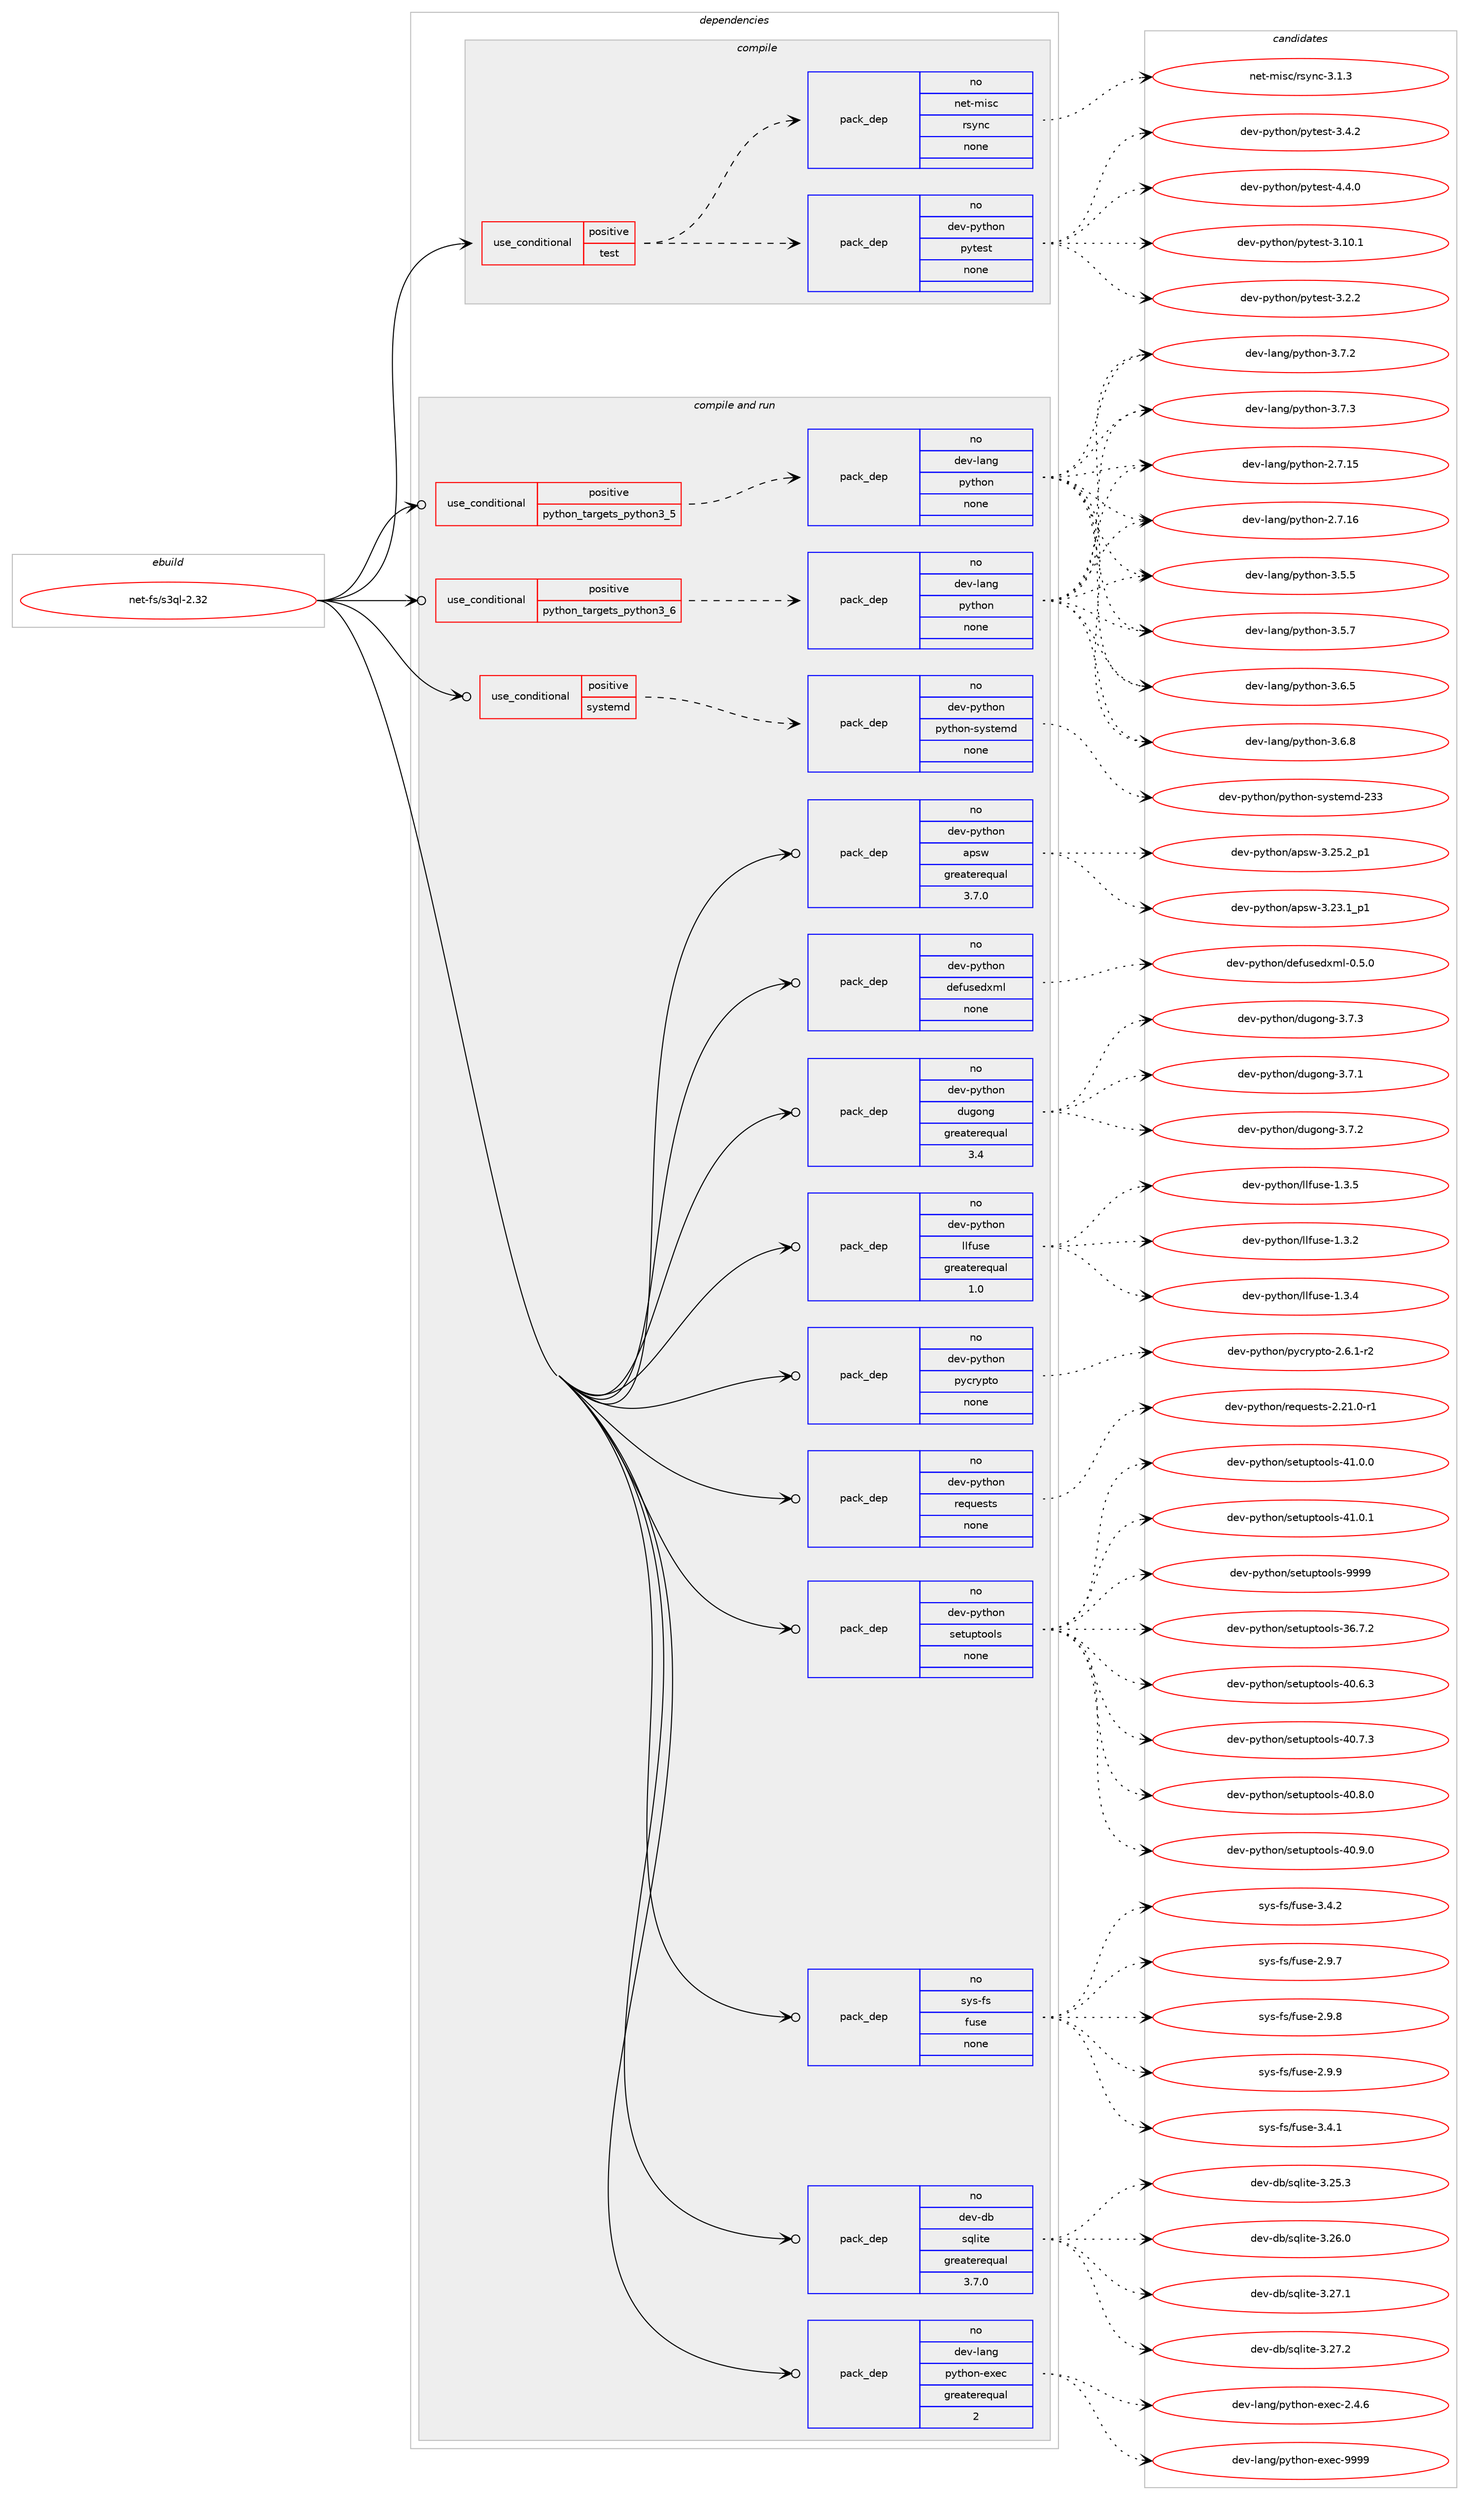 digraph prolog {

# *************
# Graph options
# *************

newrank=true;
concentrate=true;
compound=true;
graph [rankdir=LR,fontname=Helvetica,fontsize=10,ranksep=1.5];#, ranksep=2.5, nodesep=0.2];
edge  [arrowhead=vee];
node  [fontname=Helvetica,fontsize=10];

# **********
# The ebuild
# **********

subgraph cluster_leftcol {
color=gray;
rank=same;
label=<<i>ebuild</i>>;
id [label="net-fs/s3ql-2.32", color=red, width=4, href="../net-fs/s3ql-2.32.svg"];
}

# ****************
# The dependencies
# ****************

subgraph cluster_midcol {
color=gray;
label=<<i>dependencies</i>>;
subgraph cluster_compile {
fillcolor="#eeeeee";
style=filled;
label=<<i>compile</i>>;
subgraph cond294 {
dependency1668 [label=<<TABLE BORDER="0" CELLBORDER="1" CELLSPACING="0" CELLPADDING="4"><TR><TD ROWSPAN="3" CELLPADDING="10">use_conditional</TD></TR><TR><TD>positive</TD></TR><TR><TD>test</TD></TR></TABLE>>, shape=none, color=red];
subgraph pack1346 {
dependency1669 [label=<<TABLE BORDER="0" CELLBORDER="1" CELLSPACING="0" CELLPADDING="4" WIDTH="220"><TR><TD ROWSPAN="6" CELLPADDING="30">pack_dep</TD></TR><TR><TD WIDTH="110">no</TD></TR><TR><TD>dev-python</TD></TR><TR><TD>pytest</TD></TR><TR><TD>none</TD></TR><TR><TD></TD></TR></TABLE>>, shape=none, color=blue];
}
dependency1668:e -> dependency1669:w [weight=20,style="dashed",arrowhead="vee"];
subgraph pack1347 {
dependency1670 [label=<<TABLE BORDER="0" CELLBORDER="1" CELLSPACING="0" CELLPADDING="4" WIDTH="220"><TR><TD ROWSPAN="6" CELLPADDING="30">pack_dep</TD></TR><TR><TD WIDTH="110">no</TD></TR><TR><TD>net-misc</TD></TR><TR><TD>rsync</TD></TR><TR><TD>none</TD></TR><TR><TD></TD></TR></TABLE>>, shape=none, color=blue];
}
dependency1668:e -> dependency1670:w [weight=20,style="dashed",arrowhead="vee"];
}
id:e -> dependency1668:w [weight=20,style="solid",arrowhead="vee"];
}
subgraph cluster_compileandrun {
fillcolor="#eeeeee";
style=filled;
label=<<i>compile and run</i>>;
subgraph cond295 {
dependency1671 [label=<<TABLE BORDER="0" CELLBORDER="1" CELLSPACING="0" CELLPADDING="4"><TR><TD ROWSPAN="3" CELLPADDING="10">use_conditional</TD></TR><TR><TD>positive</TD></TR><TR><TD>python_targets_python3_5</TD></TR></TABLE>>, shape=none, color=red];
subgraph pack1348 {
dependency1672 [label=<<TABLE BORDER="0" CELLBORDER="1" CELLSPACING="0" CELLPADDING="4" WIDTH="220"><TR><TD ROWSPAN="6" CELLPADDING="30">pack_dep</TD></TR><TR><TD WIDTH="110">no</TD></TR><TR><TD>dev-lang</TD></TR><TR><TD>python</TD></TR><TR><TD>none</TD></TR><TR><TD></TD></TR></TABLE>>, shape=none, color=blue];
}
dependency1671:e -> dependency1672:w [weight=20,style="dashed",arrowhead="vee"];
}
id:e -> dependency1671:w [weight=20,style="solid",arrowhead="odotvee"];
subgraph cond296 {
dependency1673 [label=<<TABLE BORDER="0" CELLBORDER="1" CELLSPACING="0" CELLPADDING="4"><TR><TD ROWSPAN="3" CELLPADDING="10">use_conditional</TD></TR><TR><TD>positive</TD></TR><TR><TD>python_targets_python3_6</TD></TR></TABLE>>, shape=none, color=red];
subgraph pack1349 {
dependency1674 [label=<<TABLE BORDER="0" CELLBORDER="1" CELLSPACING="0" CELLPADDING="4" WIDTH="220"><TR><TD ROWSPAN="6" CELLPADDING="30">pack_dep</TD></TR><TR><TD WIDTH="110">no</TD></TR><TR><TD>dev-lang</TD></TR><TR><TD>python</TD></TR><TR><TD>none</TD></TR><TR><TD></TD></TR></TABLE>>, shape=none, color=blue];
}
dependency1673:e -> dependency1674:w [weight=20,style="dashed",arrowhead="vee"];
}
id:e -> dependency1673:w [weight=20,style="solid",arrowhead="odotvee"];
subgraph cond297 {
dependency1675 [label=<<TABLE BORDER="0" CELLBORDER="1" CELLSPACING="0" CELLPADDING="4"><TR><TD ROWSPAN="3" CELLPADDING="10">use_conditional</TD></TR><TR><TD>positive</TD></TR><TR><TD>systemd</TD></TR></TABLE>>, shape=none, color=red];
subgraph pack1350 {
dependency1676 [label=<<TABLE BORDER="0" CELLBORDER="1" CELLSPACING="0" CELLPADDING="4" WIDTH="220"><TR><TD ROWSPAN="6" CELLPADDING="30">pack_dep</TD></TR><TR><TD WIDTH="110">no</TD></TR><TR><TD>dev-python</TD></TR><TR><TD>python-systemd</TD></TR><TR><TD>none</TD></TR><TR><TD></TD></TR></TABLE>>, shape=none, color=blue];
}
dependency1675:e -> dependency1676:w [weight=20,style="dashed",arrowhead="vee"];
}
id:e -> dependency1675:w [weight=20,style="solid",arrowhead="odotvee"];
subgraph pack1351 {
dependency1677 [label=<<TABLE BORDER="0" CELLBORDER="1" CELLSPACING="0" CELLPADDING="4" WIDTH="220"><TR><TD ROWSPAN="6" CELLPADDING="30">pack_dep</TD></TR><TR><TD WIDTH="110">no</TD></TR><TR><TD>dev-db</TD></TR><TR><TD>sqlite</TD></TR><TR><TD>greaterequal</TD></TR><TR><TD>3.7.0</TD></TR></TABLE>>, shape=none, color=blue];
}
id:e -> dependency1677:w [weight=20,style="solid",arrowhead="odotvee"];
subgraph pack1352 {
dependency1678 [label=<<TABLE BORDER="0" CELLBORDER="1" CELLSPACING="0" CELLPADDING="4" WIDTH="220"><TR><TD ROWSPAN="6" CELLPADDING="30">pack_dep</TD></TR><TR><TD WIDTH="110">no</TD></TR><TR><TD>dev-lang</TD></TR><TR><TD>python-exec</TD></TR><TR><TD>greaterequal</TD></TR><TR><TD>2</TD></TR></TABLE>>, shape=none, color=blue];
}
id:e -> dependency1678:w [weight=20,style="solid",arrowhead="odotvee"];
subgraph pack1353 {
dependency1679 [label=<<TABLE BORDER="0" CELLBORDER="1" CELLSPACING="0" CELLPADDING="4" WIDTH="220"><TR><TD ROWSPAN="6" CELLPADDING="30">pack_dep</TD></TR><TR><TD WIDTH="110">no</TD></TR><TR><TD>dev-python</TD></TR><TR><TD>apsw</TD></TR><TR><TD>greaterequal</TD></TR><TR><TD>3.7.0</TD></TR></TABLE>>, shape=none, color=blue];
}
id:e -> dependency1679:w [weight=20,style="solid",arrowhead="odotvee"];
subgraph pack1354 {
dependency1680 [label=<<TABLE BORDER="0" CELLBORDER="1" CELLSPACING="0" CELLPADDING="4" WIDTH="220"><TR><TD ROWSPAN="6" CELLPADDING="30">pack_dep</TD></TR><TR><TD WIDTH="110">no</TD></TR><TR><TD>dev-python</TD></TR><TR><TD>defusedxml</TD></TR><TR><TD>none</TD></TR><TR><TD></TD></TR></TABLE>>, shape=none, color=blue];
}
id:e -> dependency1680:w [weight=20,style="solid",arrowhead="odotvee"];
subgraph pack1355 {
dependency1681 [label=<<TABLE BORDER="0" CELLBORDER="1" CELLSPACING="0" CELLPADDING="4" WIDTH="220"><TR><TD ROWSPAN="6" CELLPADDING="30">pack_dep</TD></TR><TR><TD WIDTH="110">no</TD></TR><TR><TD>dev-python</TD></TR><TR><TD>dugong</TD></TR><TR><TD>greaterequal</TD></TR><TR><TD>3.4</TD></TR></TABLE>>, shape=none, color=blue];
}
id:e -> dependency1681:w [weight=20,style="solid",arrowhead="odotvee"];
subgraph pack1356 {
dependency1682 [label=<<TABLE BORDER="0" CELLBORDER="1" CELLSPACING="0" CELLPADDING="4" WIDTH="220"><TR><TD ROWSPAN="6" CELLPADDING="30">pack_dep</TD></TR><TR><TD WIDTH="110">no</TD></TR><TR><TD>dev-python</TD></TR><TR><TD>llfuse</TD></TR><TR><TD>greaterequal</TD></TR><TR><TD>1.0</TD></TR></TABLE>>, shape=none, color=blue];
}
id:e -> dependency1682:w [weight=20,style="solid",arrowhead="odotvee"];
subgraph pack1357 {
dependency1683 [label=<<TABLE BORDER="0" CELLBORDER="1" CELLSPACING="0" CELLPADDING="4" WIDTH="220"><TR><TD ROWSPAN="6" CELLPADDING="30">pack_dep</TD></TR><TR><TD WIDTH="110">no</TD></TR><TR><TD>dev-python</TD></TR><TR><TD>pycrypto</TD></TR><TR><TD>none</TD></TR><TR><TD></TD></TR></TABLE>>, shape=none, color=blue];
}
id:e -> dependency1683:w [weight=20,style="solid",arrowhead="odotvee"];
subgraph pack1358 {
dependency1684 [label=<<TABLE BORDER="0" CELLBORDER="1" CELLSPACING="0" CELLPADDING="4" WIDTH="220"><TR><TD ROWSPAN="6" CELLPADDING="30">pack_dep</TD></TR><TR><TD WIDTH="110">no</TD></TR><TR><TD>dev-python</TD></TR><TR><TD>requests</TD></TR><TR><TD>none</TD></TR><TR><TD></TD></TR></TABLE>>, shape=none, color=blue];
}
id:e -> dependency1684:w [weight=20,style="solid",arrowhead="odotvee"];
subgraph pack1359 {
dependency1685 [label=<<TABLE BORDER="0" CELLBORDER="1" CELLSPACING="0" CELLPADDING="4" WIDTH="220"><TR><TD ROWSPAN="6" CELLPADDING="30">pack_dep</TD></TR><TR><TD WIDTH="110">no</TD></TR><TR><TD>dev-python</TD></TR><TR><TD>setuptools</TD></TR><TR><TD>none</TD></TR><TR><TD></TD></TR></TABLE>>, shape=none, color=blue];
}
id:e -> dependency1685:w [weight=20,style="solid",arrowhead="odotvee"];
subgraph pack1360 {
dependency1686 [label=<<TABLE BORDER="0" CELLBORDER="1" CELLSPACING="0" CELLPADDING="4" WIDTH="220"><TR><TD ROWSPAN="6" CELLPADDING="30">pack_dep</TD></TR><TR><TD WIDTH="110">no</TD></TR><TR><TD>sys-fs</TD></TR><TR><TD>fuse</TD></TR><TR><TD>none</TD></TR><TR><TD></TD></TR></TABLE>>, shape=none, color=blue];
}
id:e -> dependency1686:w [weight=20,style="solid",arrowhead="odotvee"];
}
subgraph cluster_run {
fillcolor="#eeeeee";
style=filled;
label=<<i>run</i>>;
}
}

# **************
# The candidates
# **************

subgraph cluster_choices {
rank=same;
color=gray;
label=<<i>candidates</i>>;

subgraph choice1346 {
color=black;
nodesep=1;
choice100101118451121211161041111104711212111610111511645514649484649 [label="dev-python/pytest-3.10.1", color=red, width=4,href="../dev-python/pytest-3.10.1.svg"];
choice1001011184511212111610411111047112121116101115116455146504650 [label="dev-python/pytest-3.2.2", color=red, width=4,href="../dev-python/pytest-3.2.2.svg"];
choice1001011184511212111610411111047112121116101115116455146524650 [label="dev-python/pytest-3.4.2", color=red, width=4,href="../dev-python/pytest-3.4.2.svg"];
choice1001011184511212111610411111047112121116101115116455246524648 [label="dev-python/pytest-4.4.0", color=red, width=4,href="../dev-python/pytest-4.4.0.svg"];
dependency1669:e -> choice100101118451121211161041111104711212111610111511645514649484649:w [style=dotted,weight="100"];
dependency1669:e -> choice1001011184511212111610411111047112121116101115116455146504650:w [style=dotted,weight="100"];
dependency1669:e -> choice1001011184511212111610411111047112121116101115116455146524650:w [style=dotted,weight="100"];
dependency1669:e -> choice1001011184511212111610411111047112121116101115116455246524648:w [style=dotted,weight="100"];
}
subgraph choice1347 {
color=black;
nodesep=1;
choice11010111645109105115994711411512111099455146494651 [label="net-misc/rsync-3.1.3", color=red, width=4,href="../net-misc/rsync-3.1.3.svg"];
dependency1670:e -> choice11010111645109105115994711411512111099455146494651:w [style=dotted,weight="100"];
}
subgraph choice1348 {
color=black;
nodesep=1;
choice10010111845108971101034711212111610411111045504655464953 [label="dev-lang/python-2.7.15", color=red, width=4,href="../dev-lang/python-2.7.15.svg"];
choice10010111845108971101034711212111610411111045504655464954 [label="dev-lang/python-2.7.16", color=red, width=4,href="../dev-lang/python-2.7.16.svg"];
choice100101118451089711010347112121116104111110455146534653 [label="dev-lang/python-3.5.5", color=red, width=4,href="../dev-lang/python-3.5.5.svg"];
choice100101118451089711010347112121116104111110455146534655 [label="dev-lang/python-3.5.7", color=red, width=4,href="../dev-lang/python-3.5.7.svg"];
choice100101118451089711010347112121116104111110455146544653 [label="dev-lang/python-3.6.5", color=red, width=4,href="../dev-lang/python-3.6.5.svg"];
choice100101118451089711010347112121116104111110455146544656 [label="dev-lang/python-3.6.8", color=red, width=4,href="../dev-lang/python-3.6.8.svg"];
choice100101118451089711010347112121116104111110455146554650 [label="dev-lang/python-3.7.2", color=red, width=4,href="../dev-lang/python-3.7.2.svg"];
choice100101118451089711010347112121116104111110455146554651 [label="dev-lang/python-3.7.3", color=red, width=4,href="../dev-lang/python-3.7.3.svg"];
dependency1672:e -> choice10010111845108971101034711212111610411111045504655464953:w [style=dotted,weight="100"];
dependency1672:e -> choice10010111845108971101034711212111610411111045504655464954:w [style=dotted,weight="100"];
dependency1672:e -> choice100101118451089711010347112121116104111110455146534653:w [style=dotted,weight="100"];
dependency1672:e -> choice100101118451089711010347112121116104111110455146534655:w [style=dotted,weight="100"];
dependency1672:e -> choice100101118451089711010347112121116104111110455146544653:w [style=dotted,weight="100"];
dependency1672:e -> choice100101118451089711010347112121116104111110455146544656:w [style=dotted,weight="100"];
dependency1672:e -> choice100101118451089711010347112121116104111110455146554650:w [style=dotted,weight="100"];
dependency1672:e -> choice100101118451089711010347112121116104111110455146554651:w [style=dotted,weight="100"];
}
subgraph choice1349 {
color=black;
nodesep=1;
choice10010111845108971101034711212111610411111045504655464953 [label="dev-lang/python-2.7.15", color=red, width=4,href="../dev-lang/python-2.7.15.svg"];
choice10010111845108971101034711212111610411111045504655464954 [label="dev-lang/python-2.7.16", color=red, width=4,href="../dev-lang/python-2.7.16.svg"];
choice100101118451089711010347112121116104111110455146534653 [label="dev-lang/python-3.5.5", color=red, width=4,href="../dev-lang/python-3.5.5.svg"];
choice100101118451089711010347112121116104111110455146534655 [label="dev-lang/python-3.5.7", color=red, width=4,href="../dev-lang/python-3.5.7.svg"];
choice100101118451089711010347112121116104111110455146544653 [label="dev-lang/python-3.6.5", color=red, width=4,href="../dev-lang/python-3.6.5.svg"];
choice100101118451089711010347112121116104111110455146544656 [label="dev-lang/python-3.6.8", color=red, width=4,href="../dev-lang/python-3.6.8.svg"];
choice100101118451089711010347112121116104111110455146554650 [label="dev-lang/python-3.7.2", color=red, width=4,href="../dev-lang/python-3.7.2.svg"];
choice100101118451089711010347112121116104111110455146554651 [label="dev-lang/python-3.7.3", color=red, width=4,href="../dev-lang/python-3.7.3.svg"];
dependency1674:e -> choice10010111845108971101034711212111610411111045504655464953:w [style=dotted,weight="100"];
dependency1674:e -> choice10010111845108971101034711212111610411111045504655464954:w [style=dotted,weight="100"];
dependency1674:e -> choice100101118451089711010347112121116104111110455146534653:w [style=dotted,weight="100"];
dependency1674:e -> choice100101118451089711010347112121116104111110455146534655:w [style=dotted,weight="100"];
dependency1674:e -> choice100101118451089711010347112121116104111110455146544653:w [style=dotted,weight="100"];
dependency1674:e -> choice100101118451089711010347112121116104111110455146544656:w [style=dotted,weight="100"];
dependency1674:e -> choice100101118451089711010347112121116104111110455146554650:w [style=dotted,weight="100"];
dependency1674:e -> choice100101118451089711010347112121116104111110455146554651:w [style=dotted,weight="100"];
}
subgraph choice1350 {
color=black;
nodesep=1;
choice10010111845112121116104111110471121211161041111104511512111511610110910045505151 [label="dev-python/python-systemd-233", color=red, width=4,href="../dev-python/python-systemd-233.svg"];
dependency1676:e -> choice10010111845112121116104111110471121211161041111104511512111511610110910045505151:w [style=dotted,weight="100"];
}
subgraph choice1351 {
color=black;
nodesep=1;
choice10010111845100984711511310810511610145514650534651 [label="dev-db/sqlite-3.25.3", color=red, width=4,href="../dev-db/sqlite-3.25.3.svg"];
choice10010111845100984711511310810511610145514650544648 [label="dev-db/sqlite-3.26.0", color=red, width=4,href="../dev-db/sqlite-3.26.0.svg"];
choice10010111845100984711511310810511610145514650554649 [label="dev-db/sqlite-3.27.1", color=red, width=4,href="../dev-db/sqlite-3.27.1.svg"];
choice10010111845100984711511310810511610145514650554650 [label="dev-db/sqlite-3.27.2", color=red, width=4,href="../dev-db/sqlite-3.27.2.svg"];
dependency1677:e -> choice10010111845100984711511310810511610145514650534651:w [style=dotted,weight="100"];
dependency1677:e -> choice10010111845100984711511310810511610145514650544648:w [style=dotted,weight="100"];
dependency1677:e -> choice10010111845100984711511310810511610145514650554649:w [style=dotted,weight="100"];
dependency1677:e -> choice10010111845100984711511310810511610145514650554650:w [style=dotted,weight="100"];
}
subgraph choice1352 {
color=black;
nodesep=1;
choice1001011184510897110103471121211161041111104510112010199455046524654 [label="dev-lang/python-exec-2.4.6", color=red, width=4,href="../dev-lang/python-exec-2.4.6.svg"];
choice10010111845108971101034711212111610411111045101120101994557575757 [label="dev-lang/python-exec-9999", color=red, width=4,href="../dev-lang/python-exec-9999.svg"];
dependency1678:e -> choice1001011184510897110103471121211161041111104510112010199455046524654:w [style=dotted,weight="100"];
dependency1678:e -> choice10010111845108971101034711212111610411111045101120101994557575757:w [style=dotted,weight="100"];
}
subgraph choice1353 {
color=black;
nodesep=1;
choice100101118451121211161041111104797112115119455146505146499511249 [label="dev-python/apsw-3.23.1_p1", color=red, width=4,href="../dev-python/apsw-3.23.1_p1.svg"];
choice100101118451121211161041111104797112115119455146505346509511249 [label="dev-python/apsw-3.25.2_p1", color=red, width=4,href="../dev-python/apsw-3.25.2_p1.svg"];
dependency1679:e -> choice100101118451121211161041111104797112115119455146505146499511249:w [style=dotted,weight="100"];
dependency1679:e -> choice100101118451121211161041111104797112115119455146505346509511249:w [style=dotted,weight="100"];
}
subgraph choice1354 {
color=black;
nodesep=1;
choice1001011184511212111610411111047100101102117115101100120109108454846534648 [label="dev-python/defusedxml-0.5.0", color=red, width=4,href="../dev-python/defusedxml-0.5.0.svg"];
dependency1680:e -> choice1001011184511212111610411111047100101102117115101100120109108454846534648:w [style=dotted,weight="100"];
}
subgraph choice1355 {
color=black;
nodesep=1;
choice1001011184511212111610411111047100117103111110103455146554649 [label="dev-python/dugong-3.7.1", color=red, width=4,href="../dev-python/dugong-3.7.1.svg"];
choice1001011184511212111610411111047100117103111110103455146554650 [label="dev-python/dugong-3.7.2", color=red, width=4,href="../dev-python/dugong-3.7.2.svg"];
choice1001011184511212111610411111047100117103111110103455146554651 [label="dev-python/dugong-3.7.3", color=red, width=4,href="../dev-python/dugong-3.7.3.svg"];
dependency1681:e -> choice1001011184511212111610411111047100117103111110103455146554649:w [style=dotted,weight="100"];
dependency1681:e -> choice1001011184511212111610411111047100117103111110103455146554650:w [style=dotted,weight="100"];
dependency1681:e -> choice1001011184511212111610411111047100117103111110103455146554651:w [style=dotted,weight="100"];
}
subgraph choice1356 {
color=black;
nodesep=1;
choice1001011184511212111610411111047108108102117115101454946514650 [label="dev-python/llfuse-1.3.2", color=red, width=4,href="../dev-python/llfuse-1.3.2.svg"];
choice1001011184511212111610411111047108108102117115101454946514652 [label="dev-python/llfuse-1.3.4", color=red, width=4,href="../dev-python/llfuse-1.3.4.svg"];
choice1001011184511212111610411111047108108102117115101454946514653 [label="dev-python/llfuse-1.3.5", color=red, width=4,href="../dev-python/llfuse-1.3.5.svg"];
dependency1682:e -> choice1001011184511212111610411111047108108102117115101454946514650:w [style=dotted,weight="100"];
dependency1682:e -> choice1001011184511212111610411111047108108102117115101454946514652:w [style=dotted,weight="100"];
dependency1682:e -> choice1001011184511212111610411111047108108102117115101454946514653:w [style=dotted,weight="100"];
}
subgraph choice1357 {
color=black;
nodesep=1;
choice1001011184511212111610411111047112121991141211121161114550465446494511450 [label="dev-python/pycrypto-2.6.1-r2", color=red, width=4,href="../dev-python/pycrypto-2.6.1-r2.svg"];
dependency1683:e -> choice1001011184511212111610411111047112121991141211121161114550465446494511450:w [style=dotted,weight="100"];
}
subgraph choice1358 {
color=black;
nodesep=1;
choice1001011184511212111610411111047114101113117101115116115455046504946484511449 [label="dev-python/requests-2.21.0-r1", color=red, width=4,href="../dev-python/requests-2.21.0-r1.svg"];
dependency1684:e -> choice1001011184511212111610411111047114101113117101115116115455046504946484511449:w [style=dotted,weight="100"];
}
subgraph choice1359 {
color=black;
nodesep=1;
choice100101118451121211161041111104711510111611711211611111110811545515446554650 [label="dev-python/setuptools-36.7.2", color=red, width=4,href="../dev-python/setuptools-36.7.2.svg"];
choice100101118451121211161041111104711510111611711211611111110811545524846544651 [label="dev-python/setuptools-40.6.3", color=red, width=4,href="../dev-python/setuptools-40.6.3.svg"];
choice100101118451121211161041111104711510111611711211611111110811545524846554651 [label="dev-python/setuptools-40.7.3", color=red, width=4,href="../dev-python/setuptools-40.7.3.svg"];
choice100101118451121211161041111104711510111611711211611111110811545524846564648 [label="dev-python/setuptools-40.8.0", color=red, width=4,href="../dev-python/setuptools-40.8.0.svg"];
choice100101118451121211161041111104711510111611711211611111110811545524846574648 [label="dev-python/setuptools-40.9.0", color=red, width=4,href="../dev-python/setuptools-40.9.0.svg"];
choice100101118451121211161041111104711510111611711211611111110811545524946484648 [label="dev-python/setuptools-41.0.0", color=red, width=4,href="../dev-python/setuptools-41.0.0.svg"];
choice100101118451121211161041111104711510111611711211611111110811545524946484649 [label="dev-python/setuptools-41.0.1", color=red, width=4,href="../dev-python/setuptools-41.0.1.svg"];
choice10010111845112121116104111110471151011161171121161111111081154557575757 [label="dev-python/setuptools-9999", color=red, width=4,href="../dev-python/setuptools-9999.svg"];
dependency1685:e -> choice100101118451121211161041111104711510111611711211611111110811545515446554650:w [style=dotted,weight="100"];
dependency1685:e -> choice100101118451121211161041111104711510111611711211611111110811545524846544651:w [style=dotted,weight="100"];
dependency1685:e -> choice100101118451121211161041111104711510111611711211611111110811545524846554651:w [style=dotted,weight="100"];
dependency1685:e -> choice100101118451121211161041111104711510111611711211611111110811545524846564648:w [style=dotted,weight="100"];
dependency1685:e -> choice100101118451121211161041111104711510111611711211611111110811545524846574648:w [style=dotted,weight="100"];
dependency1685:e -> choice100101118451121211161041111104711510111611711211611111110811545524946484648:w [style=dotted,weight="100"];
dependency1685:e -> choice100101118451121211161041111104711510111611711211611111110811545524946484649:w [style=dotted,weight="100"];
dependency1685:e -> choice10010111845112121116104111110471151011161171121161111111081154557575757:w [style=dotted,weight="100"];
}
subgraph choice1360 {
color=black;
nodesep=1;
choice1151211154510211547102117115101455046574655 [label="sys-fs/fuse-2.9.7", color=red, width=4,href="../sys-fs/fuse-2.9.7.svg"];
choice1151211154510211547102117115101455046574656 [label="sys-fs/fuse-2.9.8", color=red, width=4,href="../sys-fs/fuse-2.9.8.svg"];
choice1151211154510211547102117115101455046574657 [label="sys-fs/fuse-2.9.9", color=red, width=4,href="../sys-fs/fuse-2.9.9.svg"];
choice1151211154510211547102117115101455146524649 [label="sys-fs/fuse-3.4.1", color=red, width=4,href="../sys-fs/fuse-3.4.1.svg"];
choice1151211154510211547102117115101455146524650 [label="sys-fs/fuse-3.4.2", color=red, width=4,href="../sys-fs/fuse-3.4.2.svg"];
dependency1686:e -> choice1151211154510211547102117115101455046574655:w [style=dotted,weight="100"];
dependency1686:e -> choice1151211154510211547102117115101455046574656:w [style=dotted,weight="100"];
dependency1686:e -> choice1151211154510211547102117115101455046574657:w [style=dotted,weight="100"];
dependency1686:e -> choice1151211154510211547102117115101455146524649:w [style=dotted,weight="100"];
dependency1686:e -> choice1151211154510211547102117115101455146524650:w [style=dotted,weight="100"];
}
}

}
